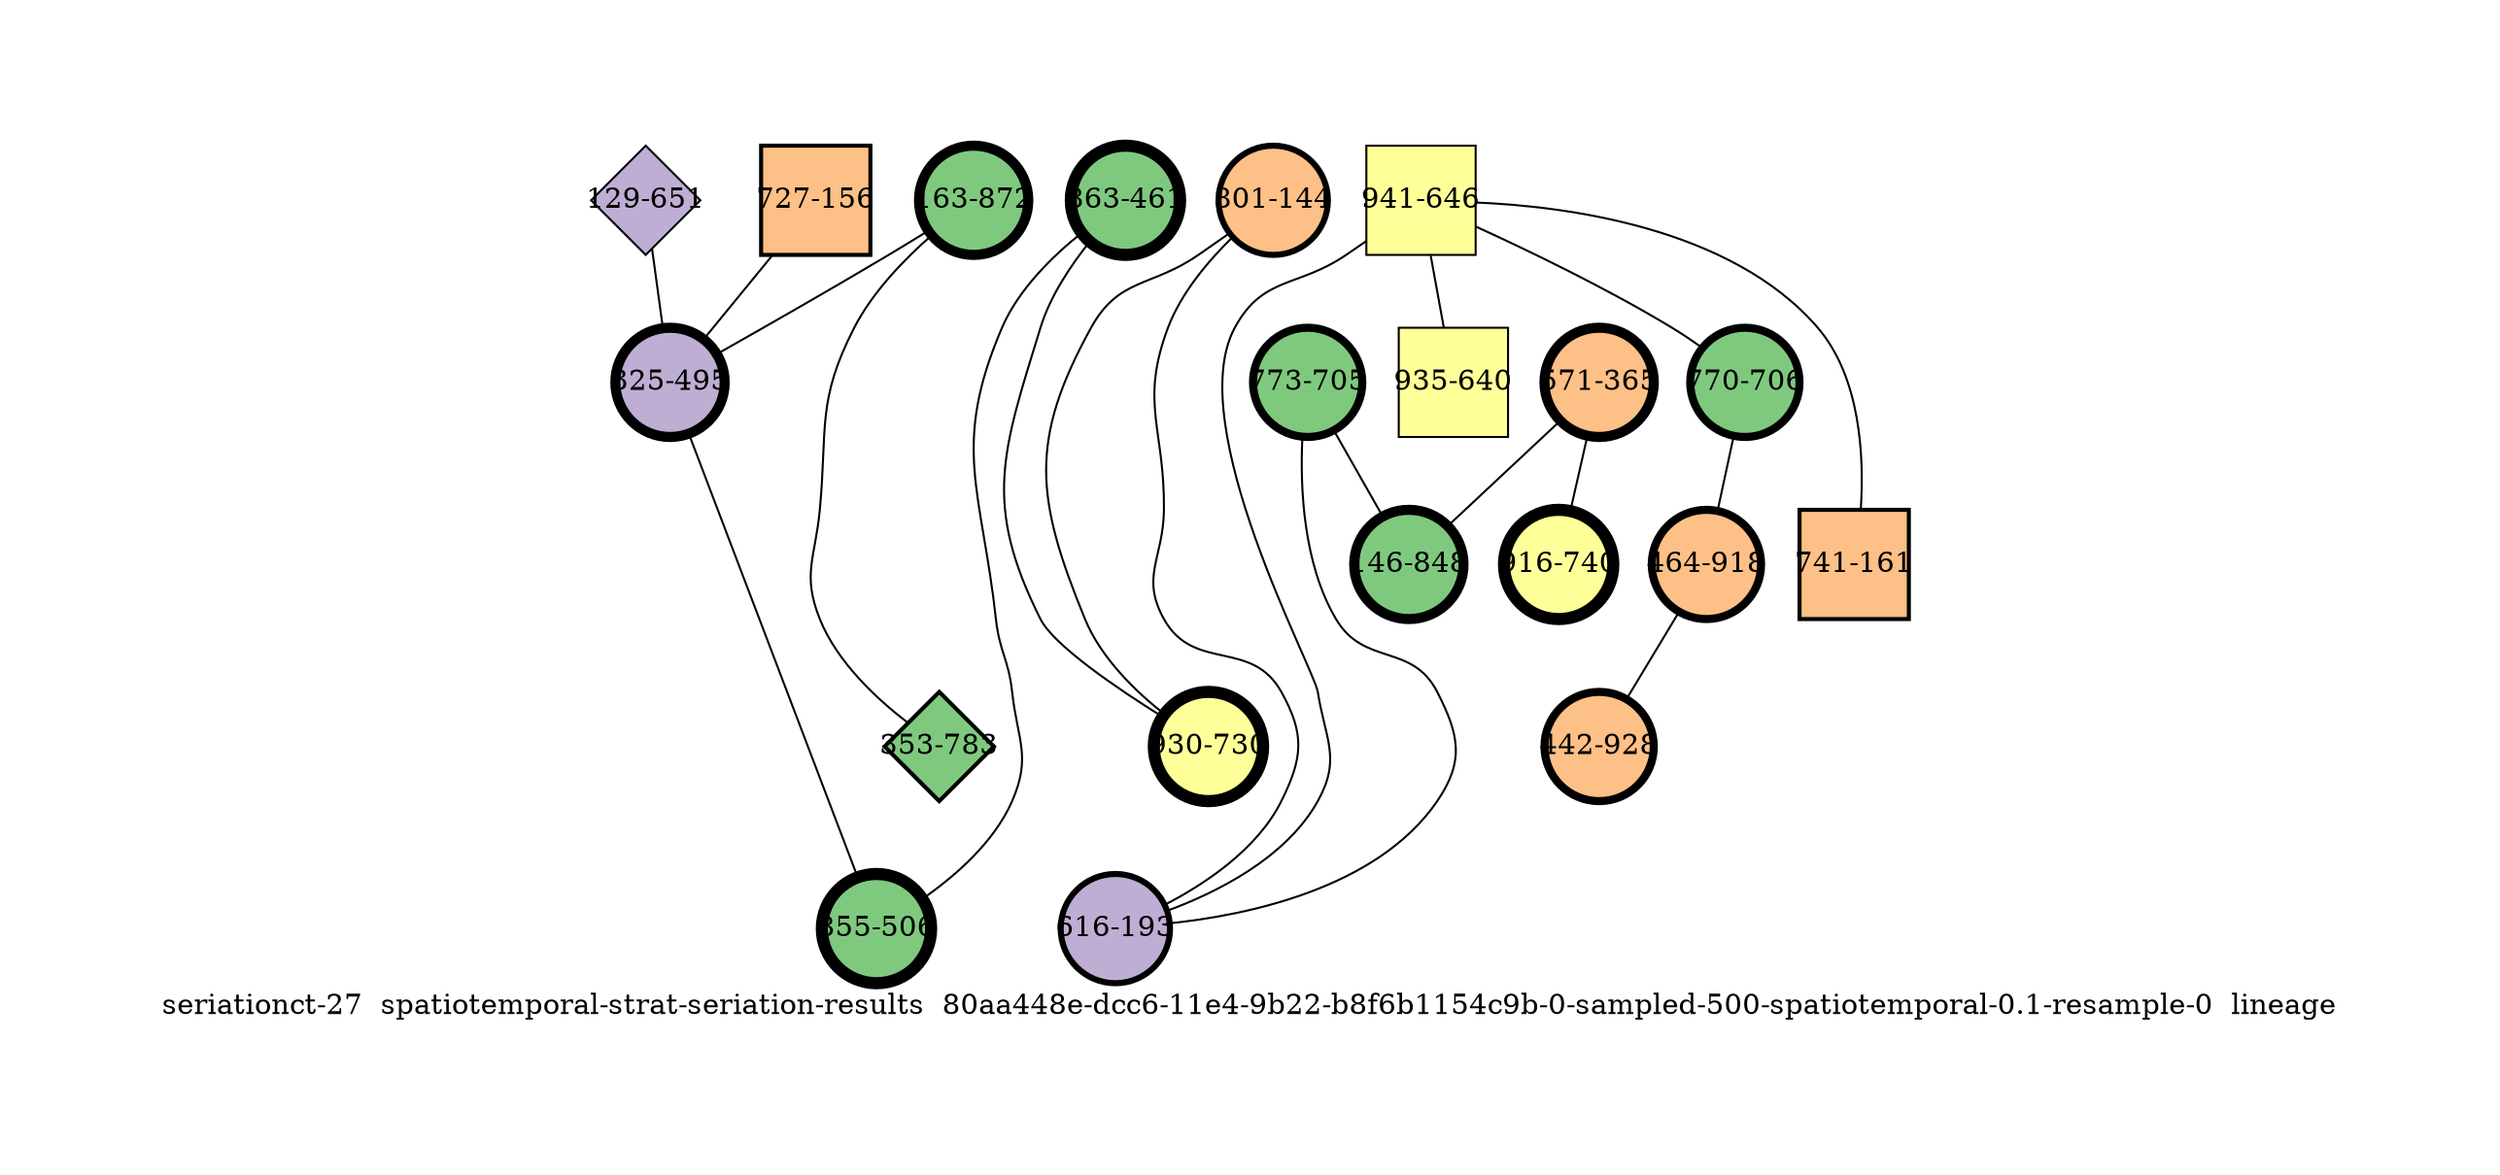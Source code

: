 strict graph "seriationct-27  spatiotemporal-strat-seriation-results  80aa448e-dcc6-11e4-9b22-b8f6b1154c9b-0-sampled-500-spatiotemporal-0.1-resample-0  lineage" {
labelloc=b;
ratio=auto;
pad="1.0";
label="seriationct-27  spatiotemporal-strat-seriation-results  80aa448e-dcc6-11e4-9b22-b8f6b1154c9b-0-sampled-500-spatiotemporal-0.1-resample-0  lineage";
node [width="0.75", style=filled, fixedsize=true, height="0.75", shape=circle, label=""];
0 [xCoordinate="872.0", appears_in_slice=5, yCoordinate="163.0", colorscheme=accent6, lineage_id=0, short_label="163-872", label="163-872", shape=circle, cluster_id=0, fillcolor=1, size="500.0", id=2, penwidth="5.0"];
1 [xCoordinate="365.0", appears_in_slice=5, yCoordinate="571.0", colorscheme=accent6, lineage_id=0, short_label="571-365", label="571-365", shape=circle, cluster_id=2, fillcolor=3, size="500.0", id=1, penwidth="5.0"];
2 [xCoordinate="461.0", appears_in_slice=6, yCoordinate="863.0", colorscheme=accent6, lineage_id=0, short_label="863-461", label="863-461", shape=circle, cluster_id=0, fillcolor=1, size="500.0", id=11, penwidth="6.0"];
3 [xCoordinate="646.0", appears_in_slice=1, yCoordinate="941.0", colorscheme=accent6, lineage_id=1, short_label="941-646", label="941-646", shape=square, cluster_id=3, fillcolor=4, size="500.0", id=3, penwidth="1.0"];
4 [xCoordinate="705.0", appears_in_slice=4, yCoordinate="773.0", colorscheme=accent6, lineage_id=0, short_label="773-705", label="773-705", shape=circle, cluster_id=0, fillcolor=1, size="500.0", id=4, penwidth="4.0"];
5 [xCoordinate="156.0", appears_in_slice=2, yCoordinate="727.0", colorscheme=accent6, lineage_id=1, short_label="727-156", label="727-156", shape=square, cluster_id=2, fillcolor=3, size="500.0", id=7, penwidth="2.0"];
6 [xCoordinate="144.0", appears_in_slice=3, yCoordinate="801.0", colorscheme=accent6, lineage_id=0, short_label="801-144", label="801-144", shape=circle, cluster_id=2, fillcolor=3, size="500.0", id=6, penwidth="3.0"];
7 [xCoordinate="651.0", appears_in_slice=1, yCoordinate="129.0", colorscheme=accent6, lineage_id=2, short_label="129-651", label="129-651", shape=diamond, cluster_id=1, fillcolor=2, size="500.0", id=5, penwidth="1.0"];
8 [xCoordinate="640.0", appears_in_slice=1, yCoordinate="935.0", colorscheme=accent6, lineage_id=1, short_label="935-640", label="935-640", shape=square, cluster_id=3, fillcolor=4, size="500.0", id=0, penwidth="1.0"];
9 [xCoordinate="848.0", appears_in_slice=5, yCoordinate="146.0", colorscheme=accent6, lineage_id=0, short_label="146-848", label="146-848", shape=circle, cluster_id=0, fillcolor=1, size="500.0", id=9, penwidth="5.0"];
10 [xCoordinate="706.0", appears_in_slice=4, yCoordinate="770.0", colorscheme=accent6, lineage_id=0, short_label="770-706", label="770-706", shape=circle, cluster_id=0, fillcolor=1, size="500.0", id=10, penwidth="4.0"];
11 [xCoordinate="495.0", appears_in_slice=5, yCoordinate="325.0", colorscheme=accent6, lineage_id=0, short_label="325-495", label="325-495", shape=circle, cluster_id=1, fillcolor=2, size="500.0", id=8, penwidth="5.0"];
12 [xCoordinate="740.0", appears_in_slice=6, yCoordinate="916.0", colorscheme=accent6, lineage_id=0, short_label="916-740", label="916-740", shape=circle, cluster_id=3, fillcolor=4, size="500.0", id=12, penwidth="6.0"];
13 [xCoordinate="918.0", appears_in_slice=4, yCoordinate="464.0", colorscheme=accent6, lineage_id=0, short_label="464-918", label="464-918", shape=circle, cluster_id=2, fillcolor=3, size="500.0", id=13, penwidth="4.0"];
14 [xCoordinate="730.0", appears_in_slice=6, yCoordinate="930.0", colorscheme=accent6, lineage_id=0, short_label="930-730", label="930-730", shape=circle, cluster_id=3, fillcolor=4, size="500.0", id=14, penwidth="6.0"];
15 [xCoordinate="193.0", appears_in_slice=3, yCoordinate="616.0", colorscheme=accent6, lineage_id=0, short_label="616-193", label="616-193", shape=circle, cluster_id=1, fillcolor=2, size="500.0", id=15, penwidth="3.0"];
16 [xCoordinate="506.0", appears_in_slice=6, yCoordinate="855.0", colorscheme=accent6, lineage_id=0, short_label="855-506", label="855-506", shape=circle, cluster_id=0, fillcolor=1, size="500.0", id=16, penwidth="6.0"];
17 [xCoordinate="928.0", appears_in_slice=4, yCoordinate="442.0", colorscheme=accent6, lineage_id=0, short_label="442-928", label="442-928", shape=circle, cluster_id=2, fillcolor=3, size="500.0", id=17, penwidth="4.0"];
18 [xCoordinate="161.0", appears_in_slice=2, yCoordinate="741.0", colorscheme=accent6, lineage_id=1, short_label="741-161", label="741-161", shape=square, cluster_id=2, fillcolor=3, size="500.0", id=18, penwidth="2.0"];
19 [xCoordinate="783.0", appears_in_slice=2, yCoordinate="353.0", colorscheme=accent6, lineage_id=2, short_label="353-783", label="353-783", shape=diamond, cluster_id=0, fillcolor=1, size="500.0", id=19, penwidth="2.0"];
0 -- 19  [inverseweight="1.90834134626", weight="0.524015266953"];
0 -- 11  [inverseweight="2.53418874951", weight="0.394603598564"];
1 -- 9  [inverseweight="18.9524510895", weight="0.0527636238331"];
1 -- 12  [inverseweight="8.30340276742", weight="0.120432553739"];
2 -- 16  [inverseweight="22.9657606087", weight="0.0435430821142"];
2 -- 14  [inverseweight="16.2736138726", weight="0.0614491659829"];
3 -- 8  [inverseweight="2.10679975619", weight="0.474653557871"];
3 -- 18  [inverseweight="2.06347480295", weight="0.484619438322"];
3 -- 10  [inverseweight="1.62481600001", weight="0.615454303746"];
3 -- 15  [inverseweight="2.18818904613", weight="0.456998905907"];
4 -- 9  [inverseweight="2.65193221222", weight="0.37708354512"];
4 -- 15  [inverseweight="1.81285594955", weight="0.55161580833"];
5 -- 11  [inverseweight="3.32492084289", weight="0.300759039764"];
6 -- 14  [inverseweight="3.38984998483", weight="0.29499830508"];
6 -- 15  [inverseweight="25.7172249937", weight="0.0388844441904"];
7 -- 11  [inverseweight="3.16798517488", weight="0.315658042825"];
10 -- 13  [inverseweight="28.5830975238", weight="0.0349857113691"];
11 -- 16  [inverseweight="2.22541151664", weight="0.449355093439"];
13 -- 17  [inverseweight="25.1259453815", weight="0.0397994974843"];
}
